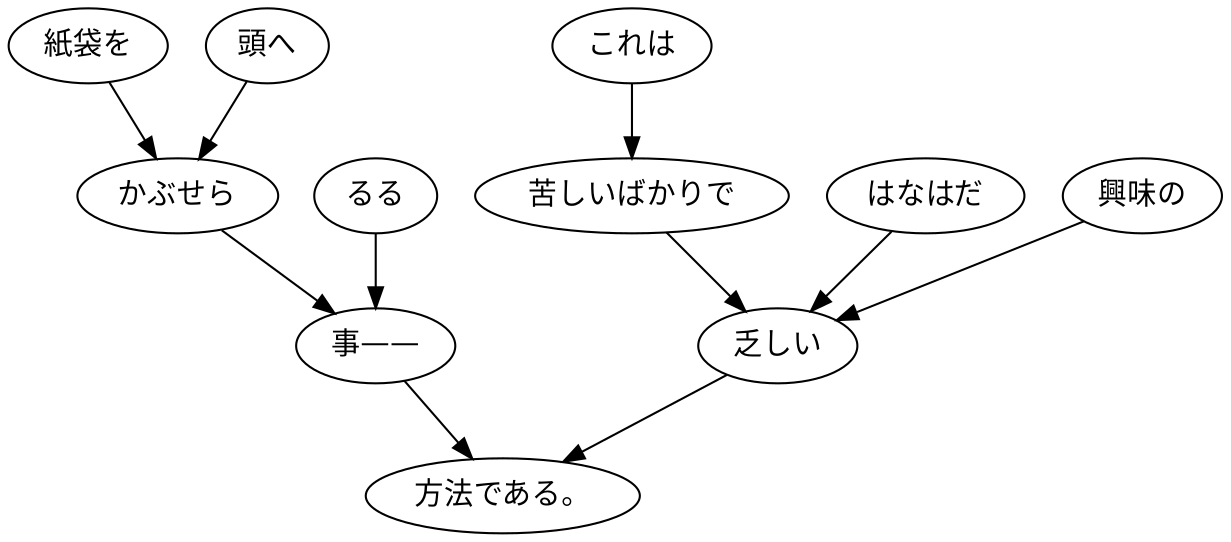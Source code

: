digraph graph3958 {
	node0 [label="紙袋を"];
	node1 [label="頭へ"];
	node2 [label="かぶせら"];
	node3 [label="るる"];
	node4 [label="事——"];
	node5 [label="これは"];
	node6 [label="苦しいばかりで"];
	node7 [label="はなはだ"];
	node8 [label="興味の"];
	node9 [label="乏しい"];
	node10 [label="方法である。"];
	node0 -> node2;
	node1 -> node2;
	node2 -> node4;
	node3 -> node4;
	node4 -> node10;
	node5 -> node6;
	node6 -> node9;
	node7 -> node9;
	node8 -> node9;
	node9 -> node10;
}

